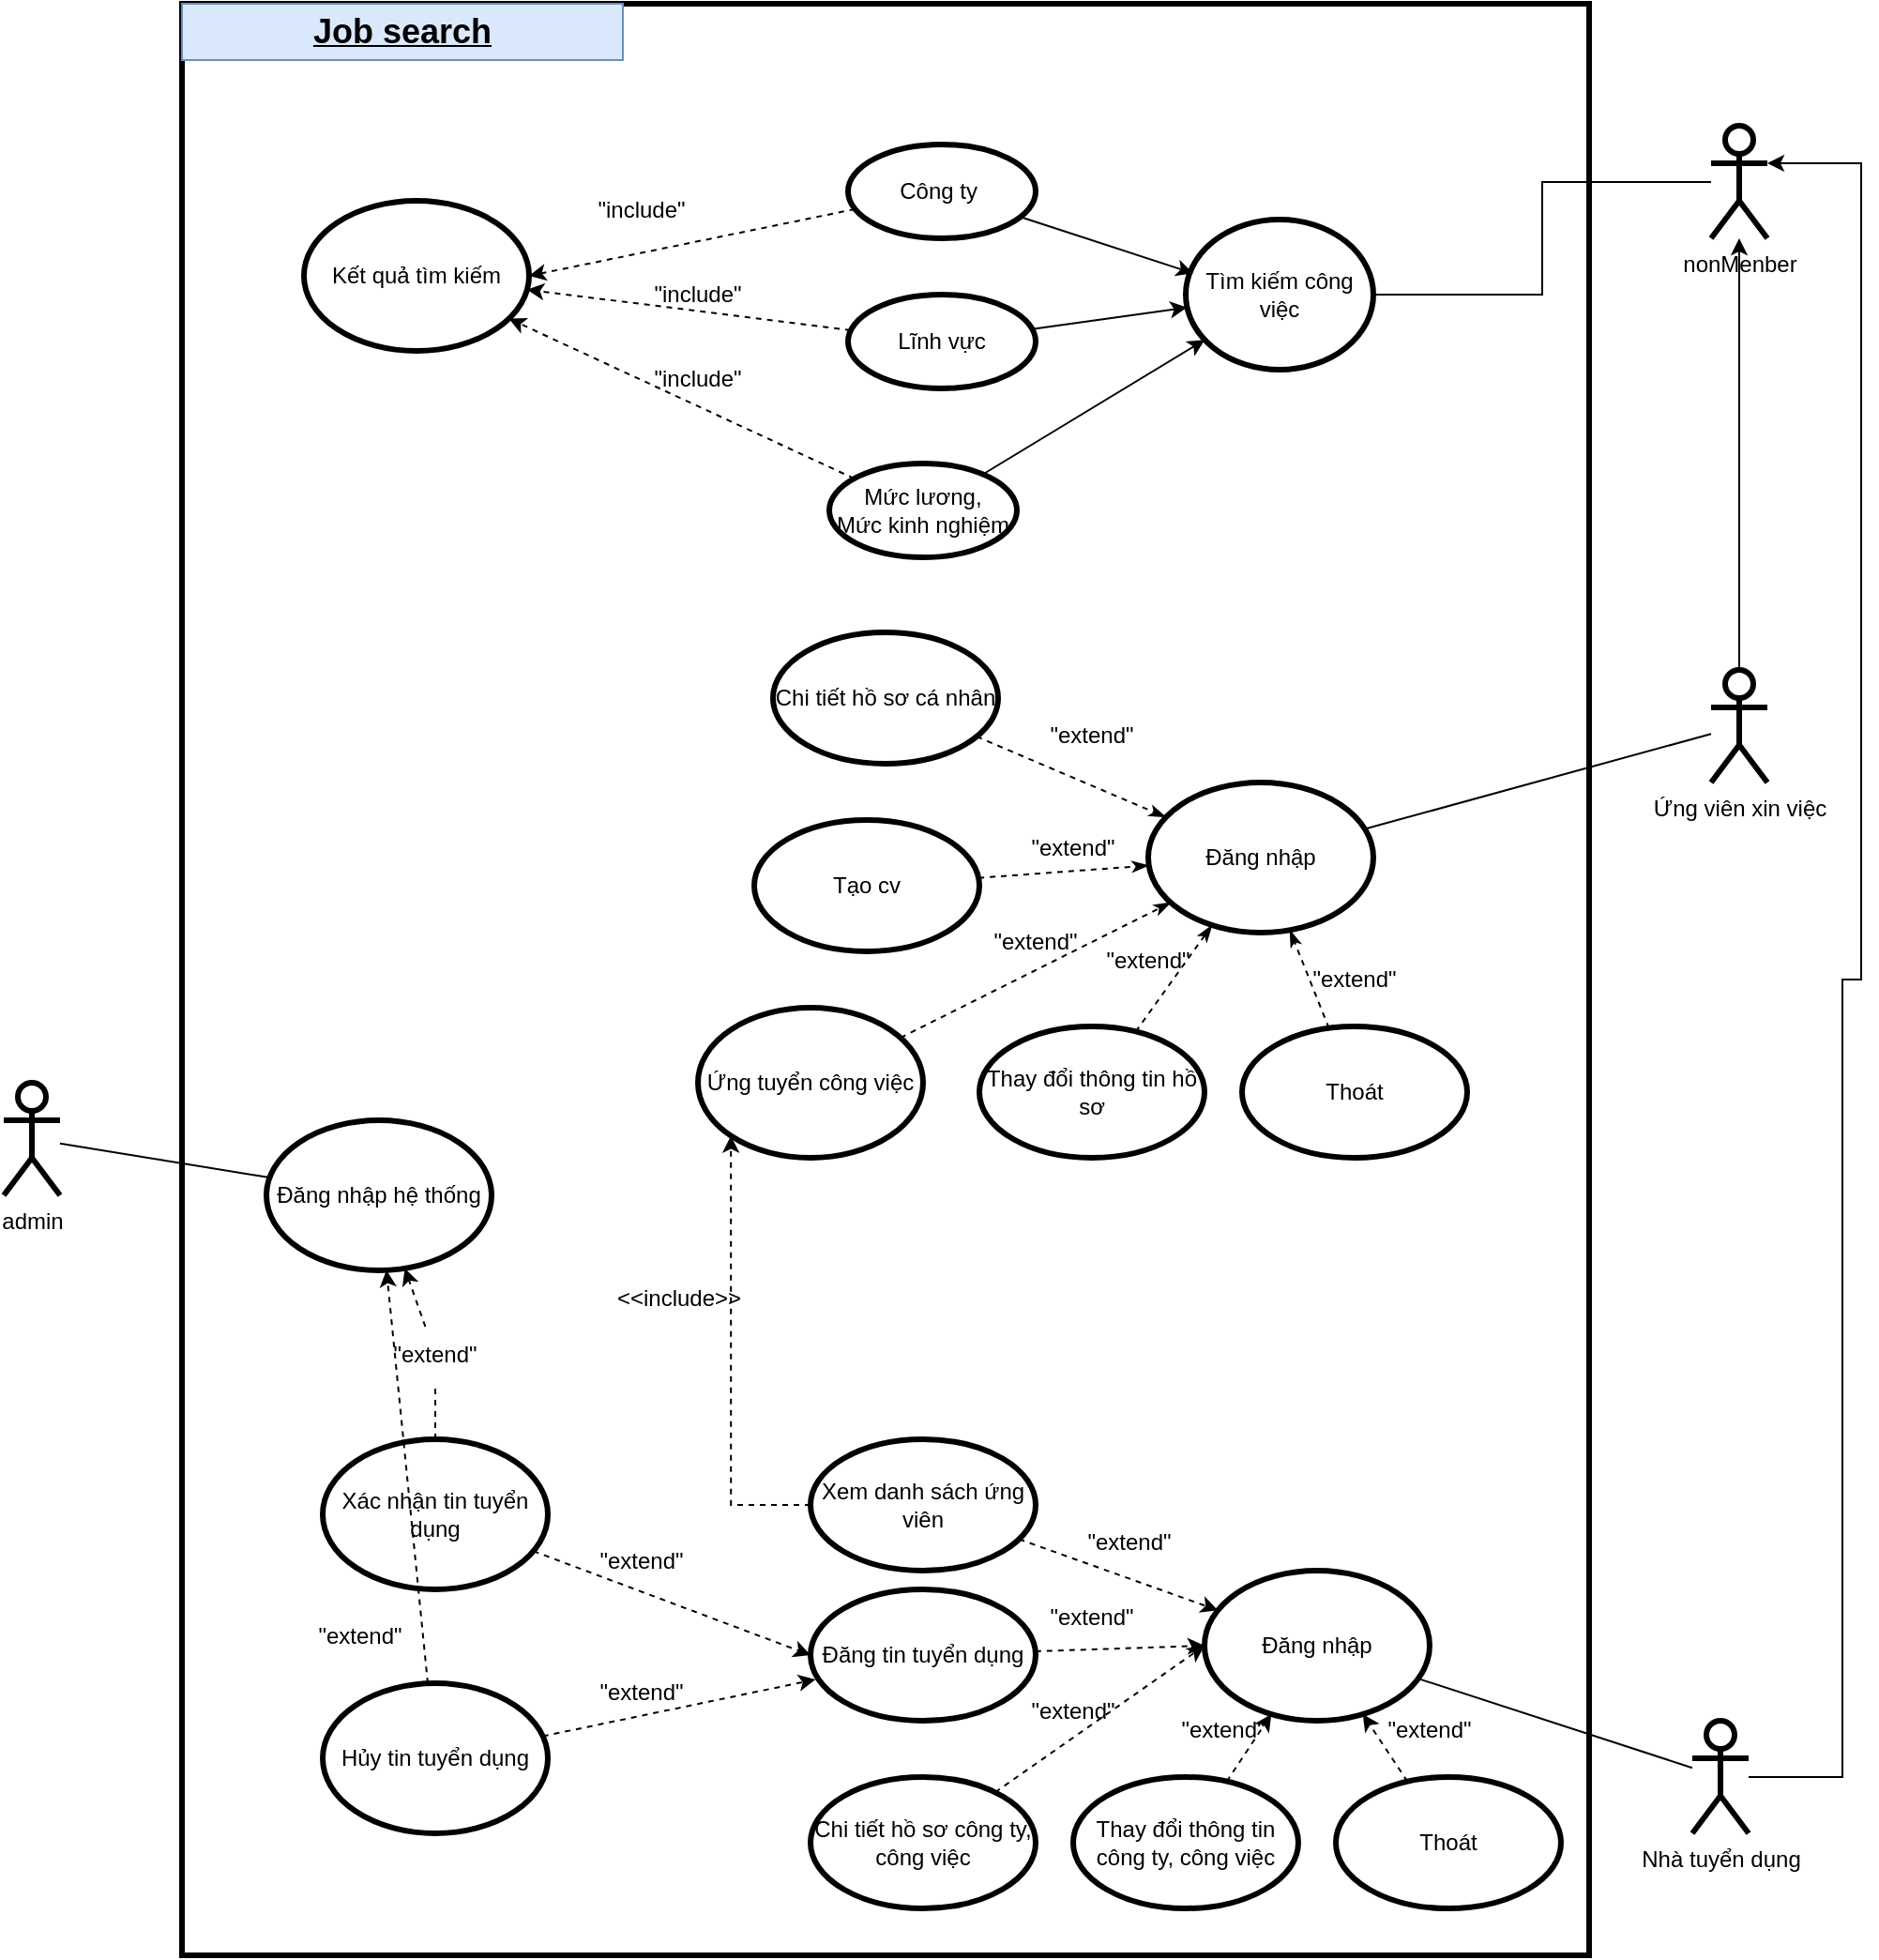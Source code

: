 <mxfile version="15.1.3" type="device"><diagram id="X4SBLU21n01lqj3RCKMr" name="Trang-1"><mxGraphModel dx="1136" dy="648" grid="1" gridSize="10" guides="1" tooltips="1" connect="1" arrows="1" fold="1" page="1" pageScale="1" pageWidth="2336" pageHeight="1654" math="0" shadow="0"><root><mxCell id="0"/><mxCell id="1" parent="0"/><mxCell id="JzeZNmjroS4FLWxQrVry-1" value="" style="rounded=0;whiteSpace=wrap;html=1;strokeWidth=3;" parent="1" vertex="1"><mxGeometry x="185" y="35" width="750" height="1040" as="geometry"/></mxCell><mxCell id="JzeZNmjroS4FLWxQrVry-82" style="edgeStyle=none;rounded=0;orthogonalLoop=1;jettySize=auto;html=1;endArrow=none;endFill=0;" parent="1" source="JzeZNmjroS4FLWxQrVry-2" target="JzeZNmjroS4FLWxQrVry-81" edge="1"><mxGeometry relative="1" as="geometry"/></mxCell><mxCell id="JzeZNmjroS4FLWxQrVry-2" value="admin" style="shape=umlActor;verticalLabelPosition=bottom;verticalAlign=top;html=1;outlineConnect=0;strokeWidth=3;" parent="1" vertex="1"><mxGeometry x="90" y="610" width="30" height="60" as="geometry"/></mxCell><mxCell id="JzeZNmjroS4FLWxQrVry-13" style="edgeStyle=orthogonalEdgeStyle;rounded=0;orthogonalLoop=1;jettySize=auto;html=1;entryX=1;entryY=0.5;entryDx=0;entryDy=0;endArrow=none;endFill=0;" parent="1" source="JzeZNmjroS4FLWxQrVry-3" target="JzeZNmjroS4FLWxQrVry-12" edge="1"><mxGeometry relative="1" as="geometry"/></mxCell><mxCell id="JzeZNmjroS4FLWxQrVry-3" value="nonMenber" style="shape=umlActor;verticalLabelPosition=bottom;verticalAlign=top;html=1;outlineConnect=0;strokeWidth=3;direction=east;" parent="1" vertex="1"><mxGeometry x="1000" y="100" width="30" height="60" as="geometry"/></mxCell><mxCell id="JzeZNmjroS4FLWxQrVry-20" style="edgeStyle=none;rounded=0;orthogonalLoop=1;jettySize=auto;html=1;endArrow=classic;endFill=1;" parent="1" source="JzeZNmjroS4FLWxQrVry-9" target="JzeZNmjroS4FLWxQrVry-3" edge="1"><mxGeometry relative="1" as="geometry"/></mxCell><mxCell id="JzeZNmjroS4FLWxQrVry-31" style="edgeStyle=none;rounded=0;orthogonalLoop=1;jettySize=auto;html=1;endArrow=none;endFill=0;" parent="1" source="JzeZNmjroS4FLWxQrVry-9" target="JzeZNmjroS4FLWxQrVry-30" edge="1"><mxGeometry relative="1" as="geometry"/></mxCell><mxCell id="JzeZNmjroS4FLWxQrVry-9" value="Ứng viên xin việc" style="shape=umlActor;verticalLabelPosition=bottom;verticalAlign=top;html=1;outlineConnect=0;strokeWidth=3;" parent="1" vertex="1"><mxGeometry x="1000" y="390" width="30" height="60" as="geometry"/></mxCell><mxCell id="JzeZNmjroS4FLWxQrVry-12" value="Tìm kiếm công việc" style="ellipse;whiteSpace=wrap;html=1;strokeWidth=3;" parent="1" vertex="1"><mxGeometry x="720" y="150" width="100" height="80" as="geometry"/></mxCell><mxCell id="JzeZNmjroS4FLWxQrVry-17" style="rounded=0;orthogonalLoop=1;jettySize=auto;html=1;entryX=0.04;entryY=0.358;entryDx=0;entryDy=0;entryPerimeter=0;endArrow=classic;endFill=1;" parent="1" source="JzeZNmjroS4FLWxQrVry-14" target="JzeZNmjroS4FLWxQrVry-12" edge="1"><mxGeometry relative="1" as="geometry"/></mxCell><mxCell id="JzeZNmjroS4FLWxQrVry-24" style="edgeStyle=none;rounded=0;orthogonalLoop=1;jettySize=auto;html=1;entryX=1;entryY=0.5;entryDx=0;entryDy=0;endArrow=classic;endFill=1;dashed=1;" parent="1" source="JzeZNmjroS4FLWxQrVry-14" target="JzeZNmjroS4FLWxQrVry-23" edge="1"><mxGeometry relative="1" as="geometry"/></mxCell><mxCell id="JzeZNmjroS4FLWxQrVry-14" value="Công ty&amp;nbsp;" style="ellipse;whiteSpace=wrap;html=1;strokeWidth=3;" parent="1" vertex="1"><mxGeometry x="540" y="110" width="100" height="50" as="geometry"/></mxCell><mxCell id="JzeZNmjroS4FLWxQrVry-18" style="edgeStyle=none;rounded=0;orthogonalLoop=1;jettySize=auto;html=1;endArrow=classic;endFill=1;" parent="1" source="JzeZNmjroS4FLWxQrVry-15" target="JzeZNmjroS4FLWxQrVry-12" edge="1"><mxGeometry relative="1" as="geometry"/></mxCell><mxCell id="JzeZNmjroS4FLWxQrVry-25" style="edgeStyle=none;rounded=0;orthogonalLoop=1;jettySize=auto;html=1;dashed=1;endArrow=classic;endFill=1;" parent="1" source="JzeZNmjroS4FLWxQrVry-15" target="JzeZNmjroS4FLWxQrVry-23" edge="1"><mxGeometry relative="1" as="geometry"/></mxCell><mxCell id="JzeZNmjroS4FLWxQrVry-15" value="Lĩnh vực" style="ellipse;whiteSpace=wrap;html=1;strokeWidth=3;" parent="1" vertex="1"><mxGeometry x="540" y="190" width="100" height="50" as="geometry"/></mxCell><mxCell id="JzeZNmjroS4FLWxQrVry-19" style="edgeStyle=none;rounded=0;orthogonalLoop=1;jettySize=auto;html=1;endArrow=classic;endFill=1;" parent="1" source="JzeZNmjroS4FLWxQrVry-16" target="JzeZNmjroS4FLWxQrVry-12" edge="1"><mxGeometry relative="1" as="geometry"/></mxCell><mxCell id="JzeZNmjroS4FLWxQrVry-26" style="edgeStyle=none;rounded=0;orthogonalLoop=1;jettySize=auto;html=1;dashed=1;endArrow=classic;endFill=1;" parent="1" source="JzeZNmjroS4FLWxQrVry-16" target="JzeZNmjroS4FLWxQrVry-23" edge="1"><mxGeometry relative="1" as="geometry"/></mxCell><mxCell id="JzeZNmjroS4FLWxQrVry-16" value="Mức lương,&lt;br&gt;Mức kinh nghiệm" style="ellipse;whiteSpace=wrap;html=1;strokeWidth=3;" parent="1" vertex="1"><mxGeometry x="530" y="280" width="100" height="50" as="geometry"/></mxCell><mxCell id="JzeZNmjroS4FLWxQrVry-23" value="Kết quả tìm kiếm" style="ellipse;whiteSpace=wrap;html=1;strokeWidth=3;" parent="1" vertex="1"><mxGeometry x="250" y="140" width="120" height="80" as="geometry"/></mxCell><mxCell id="JzeZNmjroS4FLWxQrVry-28" value="&quot;include&quot;" style="text;html=1;strokeColor=none;fillColor=none;align=center;verticalAlign=middle;whiteSpace=wrap;rounded=0;" parent="1" vertex="1"><mxGeometry x="430" y="175" width="60" height="30" as="geometry"/></mxCell><mxCell id="JzeZNmjroS4FLWxQrVry-29" value="&quot;include&quot;" style="text;html=1;strokeColor=none;fillColor=none;align=center;verticalAlign=middle;whiteSpace=wrap;rounded=0;" parent="1" vertex="1"><mxGeometry x="430" y="220" width="60" height="30" as="geometry"/></mxCell><mxCell id="JzeZNmjroS4FLWxQrVry-30" value="Đăng nhập" style="ellipse;whiteSpace=wrap;html=1;strokeWidth=3;" parent="1" vertex="1"><mxGeometry x="700" y="450" width="120" height="80" as="geometry"/></mxCell><mxCell id="JzeZNmjroS4FLWxQrVry-40" style="edgeStyle=none;rounded=0;orthogonalLoop=1;jettySize=auto;html=1;endArrow=classicThin;endFill=1;dashed=1;" parent="1" source="JzeZNmjroS4FLWxQrVry-32" target="JzeZNmjroS4FLWxQrVry-30" edge="1"><mxGeometry relative="1" as="geometry"/></mxCell><mxCell id="JzeZNmjroS4FLWxQrVry-32" value="Chi tiết hồ sơ cá nhân" style="ellipse;whiteSpace=wrap;html=1;strokeWidth=3;" parent="1" vertex="1"><mxGeometry x="500" y="370" width="120" height="70" as="geometry"/></mxCell><mxCell id="JzeZNmjroS4FLWxQrVry-34" value="&quot;include&quot;" style="text;html=1;strokeColor=none;fillColor=none;align=center;verticalAlign=middle;whiteSpace=wrap;rounded=0;" parent="1" vertex="1"><mxGeometry x="400" y="130" width="60" height="30" as="geometry"/></mxCell><mxCell id="JzeZNmjroS4FLWxQrVry-41" style="edgeStyle=none;rounded=0;orthogonalLoop=1;jettySize=auto;html=1;dashed=1;endArrow=classicThin;endFill=1;" parent="1" source="JzeZNmjroS4FLWxQrVry-35" target="JzeZNmjroS4FLWxQrVry-30" edge="1"><mxGeometry relative="1" as="geometry"/></mxCell><mxCell id="JzeZNmjroS4FLWxQrVry-35" value="Tạo cv" style="ellipse;whiteSpace=wrap;html=1;strokeWidth=3;" parent="1" vertex="1"><mxGeometry x="490" y="470" width="120" height="70" as="geometry"/></mxCell><mxCell id="JzeZNmjroS4FLWxQrVry-43" style="edgeStyle=none;rounded=0;orthogonalLoop=1;jettySize=auto;html=1;dashed=1;endArrow=classicThin;endFill=1;" parent="1" source="JzeZNmjroS4FLWxQrVry-36" target="JzeZNmjroS4FLWxQrVry-30" edge="1"><mxGeometry relative="1" as="geometry"/></mxCell><mxCell id="JzeZNmjroS4FLWxQrVry-36" value="Thay đổi thông tin hồ sơ" style="ellipse;whiteSpace=wrap;html=1;strokeWidth=3;" parent="1" vertex="1"><mxGeometry x="610" y="580" width="120" height="70" as="geometry"/></mxCell><mxCell id="JzeZNmjroS4FLWxQrVry-44" style="edgeStyle=none;rounded=0;orthogonalLoop=1;jettySize=auto;html=1;dashed=1;endArrow=classicThin;endFill=1;" parent="1" source="JzeZNmjroS4FLWxQrVry-37" target="JzeZNmjroS4FLWxQrVry-30" edge="1"><mxGeometry relative="1" as="geometry"/></mxCell><mxCell id="JzeZNmjroS4FLWxQrVry-37" value="Thoát" style="ellipse;whiteSpace=wrap;html=1;strokeWidth=3;" parent="1" vertex="1"><mxGeometry x="750" y="580" width="120" height="70" as="geometry"/></mxCell><mxCell id="JzeZNmjroS4FLWxQrVry-42" style="edgeStyle=none;rounded=0;orthogonalLoop=1;jettySize=auto;html=1;dashed=1;endArrow=classicThin;endFill=1;" parent="1" source="JzeZNmjroS4FLWxQrVry-38" target="JzeZNmjroS4FLWxQrVry-30" edge="1"><mxGeometry relative="1" as="geometry"/></mxCell><mxCell id="JzeZNmjroS4FLWxQrVry-38" value="Ứng tuyển công việc" style="ellipse;whiteSpace=wrap;html=1;strokeWidth=3;" parent="1" vertex="1"><mxGeometry x="460" y="570" width="120" height="80" as="geometry"/></mxCell><mxCell id="JzeZNmjroS4FLWxQrVry-45" value="&quot;extend&quot;" style="text;html=1;strokeColor=none;fillColor=none;align=center;verticalAlign=middle;whiteSpace=wrap;rounded=0;" parent="1" vertex="1"><mxGeometry x="640" y="410" width="60" height="30" as="geometry"/></mxCell><mxCell id="JzeZNmjroS4FLWxQrVry-46" value="&quot;extend&quot;" style="text;html=1;strokeColor=none;fillColor=none;align=center;verticalAlign=middle;whiteSpace=wrap;rounded=0;" parent="1" vertex="1"><mxGeometry x="630" y="470" width="60" height="30" as="geometry"/></mxCell><mxCell id="JzeZNmjroS4FLWxQrVry-47" value="&quot;extend&quot;" style="text;html=1;strokeColor=none;fillColor=none;align=center;verticalAlign=middle;whiteSpace=wrap;rounded=0;" parent="1" vertex="1"><mxGeometry x="610" y="520" width="60" height="30" as="geometry"/></mxCell><mxCell id="JzeZNmjroS4FLWxQrVry-48" value="&quot;extend&quot;" style="text;html=1;strokeColor=none;fillColor=none;align=center;verticalAlign=middle;whiteSpace=wrap;rounded=0;" parent="1" vertex="1"><mxGeometry x="670" y="530" width="60" height="30" as="geometry"/></mxCell><mxCell id="JzeZNmjroS4FLWxQrVry-49" value="&quot;extend&quot;" style="text;html=1;strokeColor=none;fillColor=none;align=center;verticalAlign=middle;whiteSpace=wrap;rounded=0;" parent="1" vertex="1"><mxGeometry x="780" y="540" width="60" height="30" as="geometry"/></mxCell><mxCell id="JzeZNmjroS4FLWxQrVry-53" style="edgeStyle=orthogonalEdgeStyle;rounded=0;orthogonalLoop=1;jettySize=auto;html=1;entryX=1;entryY=0.333;entryDx=0;entryDy=0;entryPerimeter=0;endArrow=classic;endFill=1;" parent="1" source="JzeZNmjroS4FLWxQrVry-50" target="JzeZNmjroS4FLWxQrVry-3" edge="1"><mxGeometry relative="1" as="geometry"><Array as="points"><mxPoint x="1070" y="980"/><mxPoint x="1070" y="555"/><mxPoint x="1080" y="555"/><mxPoint x="1080" y="120"/></Array></mxGeometry></mxCell><mxCell id="JzeZNmjroS4FLWxQrVry-73" style="edgeStyle=none;rounded=0;orthogonalLoop=1;jettySize=auto;html=1;endArrow=none;endFill=0;" parent="1" source="JzeZNmjroS4FLWxQrVry-50" target="JzeZNmjroS4FLWxQrVry-54" edge="1"><mxGeometry relative="1" as="geometry"/></mxCell><mxCell id="JzeZNmjroS4FLWxQrVry-50" value="Nhà tuyển dụng" style="shape=umlActor;verticalLabelPosition=bottom;verticalAlign=top;html=1;outlineConnect=0;strokeWidth=3;" parent="1" vertex="1"><mxGeometry x="990" y="950" width="30" height="60" as="geometry"/></mxCell><mxCell id="JzeZNmjroS4FLWxQrVry-54" value="Đăng nhập" style="ellipse;whiteSpace=wrap;html=1;strokeWidth=3;" parent="1" vertex="1"><mxGeometry x="730" y="870" width="120" height="80" as="geometry"/></mxCell><mxCell id="JzeZNmjroS4FLWxQrVry-66" style="edgeStyle=none;rounded=0;orthogonalLoop=1;jettySize=auto;html=1;dashed=1;endArrow=classic;endFill=1;" parent="1" source="JzeZNmjroS4FLWxQrVry-55" target="JzeZNmjroS4FLWxQrVry-54" edge="1"><mxGeometry relative="1" as="geometry"/></mxCell><mxCell id="JzeZNmjroS4FLWxQrVry-55" value="Thoát" style="ellipse;whiteSpace=wrap;html=1;strokeWidth=3;" parent="1" vertex="1"><mxGeometry x="800" y="980" width="120" height="70" as="geometry"/></mxCell><mxCell id="JzeZNmjroS4FLWxQrVry-65" style="edgeStyle=none;rounded=0;orthogonalLoop=1;jettySize=auto;html=1;dashed=1;endArrow=classic;endFill=1;" parent="1" source="JzeZNmjroS4FLWxQrVry-56" target="JzeZNmjroS4FLWxQrVry-54" edge="1"><mxGeometry relative="1" as="geometry"/></mxCell><mxCell id="JzeZNmjroS4FLWxQrVry-56" value="Thay đổi thông tin công ty, công việc" style="ellipse;whiteSpace=wrap;html=1;strokeWidth=3;" parent="1" vertex="1"><mxGeometry x="660" y="980" width="120" height="70" as="geometry"/></mxCell><mxCell id="JzeZNmjroS4FLWxQrVry-64" style="edgeStyle=none;rounded=0;orthogonalLoop=1;jettySize=auto;html=1;entryX=0;entryY=0.5;entryDx=0;entryDy=0;dashed=1;endArrow=classic;endFill=1;" parent="1" source="JzeZNmjroS4FLWxQrVry-57" target="JzeZNmjroS4FLWxQrVry-54" edge="1"><mxGeometry relative="1" as="geometry"/></mxCell><mxCell id="JzeZNmjroS4FLWxQrVry-57" value="Chi tiết hồ sơ công ty, công việc" style="ellipse;whiteSpace=wrap;html=1;strokeWidth=3;" parent="1" vertex="1"><mxGeometry x="520" y="980" width="120" height="70" as="geometry"/></mxCell><mxCell id="JzeZNmjroS4FLWxQrVry-63" style="edgeStyle=none;rounded=0;orthogonalLoop=1;jettySize=auto;html=1;entryX=0;entryY=0.5;entryDx=0;entryDy=0;dashed=1;endArrow=classic;endFill=1;" parent="1" source="JzeZNmjroS4FLWxQrVry-58" target="JzeZNmjroS4FLWxQrVry-54" edge="1"><mxGeometry relative="1" as="geometry"/></mxCell><mxCell id="JzeZNmjroS4FLWxQrVry-58" value="Đăng tin tuyển dụng" style="ellipse;whiteSpace=wrap;html=1;strokeWidth=3;" parent="1" vertex="1"><mxGeometry x="520" y="880" width="120" height="70" as="geometry"/></mxCell><mxCell id="JzeZNmjroS4FLWxQrVry-62" style="edgeStyle=none;rounded=0;orthogonalLoop=1;jettySize=auto;html=1;dashed=1;endArrow=classic;endFill=1;" parent="1" source="JzeZNmjroS4FLWxQrVry-59" target="JzeZNmjroS4FLWxQrVry-54" edge="1"><mxGeometry relative="1" as="geometry"/></mxCell><mxCell id="JzeZNmjroS4FLWxQrVry-90" style="edgeStyle=orthogonalEdgeStyle;rounded=0;orthogonalLoop=1;jettySize=auto;html=1;entryX=0;entryY=1;entryDx=0;entryDy=0;dashed=1;endArrow=classic;endFill=1;" parent="1" source="JzeZNmjroS4FLWxQrVry-59" target="JzeZNmjroS4FLWxQrVry-38" edge="1"><mxGeometry relative="1" as="geometry"><Array as="points"><mxPoint x="478" y="835"/></Array></mxGeometry></mxCell><mxCell id="JzeZNmjroS4FLWxQrVry-59" value="Xem danh sách ứng viên" style="ellipse;whiteSpace=wrap;html=1;strokeWidth=3;" parent="1" vertex="1"><mxGeometry x="520" y="800" width="120" height="70" as="geometry"/></mxCell><mxCell id="JzeZNmjroS4FLWxQrVry-68" value="&quot;extend&quot;" style="text;html=1;strokeColor=none;fillColor=none;align=center;verticalAlign=middle;whiteSpace=wrap;rounded=0;" parent="1" vertex="1"><mxGeometry x="660" y="840" width="60" height="30" as="geometry"/></mxCell><mxCell id="JzeZNmjroS4FLWxQrVry-69" value="&quot;extend&quot;" style="text;html=1;strokeColor=none;fillColor=none;align=center;verticalAlign=middle;whiteSpace=wrap;rounded=0;" parent="1" vertex="1"><mxGeometry x="640" y="880" width="60" height="30" as="geometry"/></mxCell><mxCell id="JzeZNmjroS4FLWxQrVry-70" value="&quot;extend&quot;" style="text;html=1;strokeColor=none;fillColor=none;align=center;verticalAlign=middle;whiteSpace=wrap;rounded=0;" parent="1" vertex="1"><mxGeometry x="630" y="930" width="60" height="30" as="geometry"/></mxCell><mxCell id="JzeZNmjroS4FLWxQrVry-71" value="&quot;extend&quot;" style="text;html=1;strokeColor=none;fillColor=none;align=center;verticalAlign=middle;whiteSpace=wrap;rounded=0;" parent="1" vertex="1"><mxGeometry x="710" y="940" width="60" height="30" as="geometry"/></mxCell><mxCell id="JzeZNmjroS4FLWxQrVry-72" value="&quot;extend&quot;" style="text;html=1;strokeColor=none;fillColor=none;align=center;verticalAlign=middle;whiteSpace=wrap;rounded=0;" parent="1" vertex="1"><mxGeometry x="820" y="940" width="60" height="30" as="geometry"/></mxCell><mxCell id="JzeZNmjroS4FLWxQrVry-76" style="edgeStyle=none;rounded=0;orthogonalLoop=1;jettySize=auto;html=1;entryX=0;entryY=0.5;entryDx=0;entryDy=0;endArrow=classic;endFill=1;dashed=1;" parent="1" source="JzeZNmjroS4FLWxQrVry-74" target="JzeZNmjroS4FLWxQrVry-58" edge="1"><mxGeometry relative="1" as="geometry"/></mxCell><mxCell id="JzeZNmjroS4FLWxQrVry-84" style="edgeStyle=none;rounded=0;orthogonalLoop=1;jettySize=auto;html=1;dashed=1;endArrow=classic;endFill=1;startArrow=none;" parent="1" source="JzeZNmjroS4FLWxQrVry-87" target="JzeZNmjroS4FLWxQrVry-81" edge="1"><mxGeometry relative="1" as="geometry"/></mxCell><mxCell id="JzeZNmjroS4FLWxQrVry-74" value="Xác nhận tin tuyển dụng" style="ellipse;whiteSpace=wrap;html=1;strokeWidth=3;" parent="1" vertex="1"><mxGeometry x="260" y="800" width="120" height="80" as="geometry"/></mxCell><mxCell id="JzeZNmjroS4FLWxQrVry-77" style="edgeStyle=none;rounded=0;orthogonalLoop=1;jettySize=auto;html=1;entryX=0.022;entryY=0.686;entryDx=0;entryDy=0;entryPerimeter=0;dashed=1;endArrow=classic;endFill=1;" parent="1" source="JzeZNmjroS4FLWxQrVry-75" target="JzeZNmjroS4FLWxQrVry-58" edge="1"><mxGeometry relative="1" as="geometry"/></mxCell><mxCell id="JzeZNmjroS4FLWxQrVry-85" style="edgeStyle=none;rounded=0;orthogonalLoop=1;jettySize=auto;html=1;dashed=1;endArrow=classic;endFill=1;" parent="1" source="JzeZNmjroS4FLWxQrVry-75" target="JzeZNmjroS4FLWxQrVry-81" edge="1"><mxGeometry relative="1" as="geometry"/></mxCell><mxCell id="JzeZNmjroS4FLWxQrVry-75" value="Hủy tin tuyển dụng" style="ellipse;whiteSpace=wrap;html=1;strokeWidth=3;" parent="1" vertex="1"><mxGeometry x="260" y="930" width="120" height="80" as="geometry"/></mxCell><mxCell id="JzeZNmjroS4FLWxQrVry-78" value="&quot;extend&quot;" style="text;html=1;strokeColor=none;fillColor=none;align=center;verticalAlign=middle;whiteSpace=wrap;rounded=0;" parent="1" vertex="1"><mxGeometry x="400" y="850" width="60" height="30" as="geometry"/></mxCell><mxCell id="JzeZNmjroS4FLWxQrVry-79" value="&quot;extend&quot;" style="text;html=1;strokeColor=none;fillColor=none;align=center;verticalAlign=middle;whiteSpace=wrap;rounded=0;" parent="1" vertex="1"><mxGeometry x="400" y="920" width="60" height="30" as="geometry"/></mxCell><mxCell id="JzeZNmjroS4FLWxQrVry-81" value="Đăng nhập hệ thống" style="ellipse;whiteSpace=wrap;html=1;strokeWidth=3;" parent="1" vertex="1"><mxGeometry x="230" y="630" width="120" height="80" as="geometry"/></mxCell><mxCell id="JzeZNmjroS4FLWxQrVry-86" value="&quot;extend&quot;" style="text;html=1;strokeColor=none;fillColor=none;align=center;verticalAlign=middle;whiteSpace=wrap;rounded=0;" parent="1" vertex="1"><mxGeometry x="250" y="890" width="60" height="30" as="geometry"/></mxCell><mxCell id="JzeZNmjroS4FLWxQrVry-87" value="&quot;extend&quot;" style="text;html=1;strokeColor=none;fillColor=none;align=center;verticalAlign=middle;whiteSpace=wrap;rounded=0;" parent="1" vertex="1"><mxGeometry x="290" y="740" width="60" height="30" as="geometry"/></mxCell><mxCell id="JzeZNmjroS4FLWxQrVry-88" value="" style="edgeStyle=none;rounded=0;orthogonalLoop=1;jettySize=auto;html=1;dashed=1;endArrow=none;endFill=1;" parent="1" source="JzeZNmjroS4FLWxQrVry-74" target="JzeZNmjroS4FLWxQrVry-87" edge="1"><mxGeometry relative="1" as="geometry"><mxPoint x="313.037" y="800.27" as="sourcePoint"/><mxPoint x="296.883" y="709.736" as="targetPoint"/></mxGeometry></mxCell><mxCell id="JzeZNmjroS4FLWxQrVry-91" value="&amp;lt;&amp;lt;include&amp;gt;&amp;gt;" style="text;html=1;strokeColor=none;fillColor=none;align=center;verticalAlign=middle;whiteSpace=wrap;rounded=0;" parent="1" vertex="1"><mxGeometry x="420" y="710" width="60" height="30" as="geometry"/></mxCell><mxCell id="JzeZNmjroS4FLWxQrVry-92" value="Job search" style="text;html=1;strokeColor=#6c8ebf;fillColor=#dae8fc;align=center;verticalAlign=middle;whiteSpace=wrap;rounded=0;fontStyle=5;fontSize=18;" parent="1" vertex="1"><mxGeometry x="185" y="35" width="235" height="30" as="geometry"/></mxCell></root></mxGraphModel></diagram></mxfile>